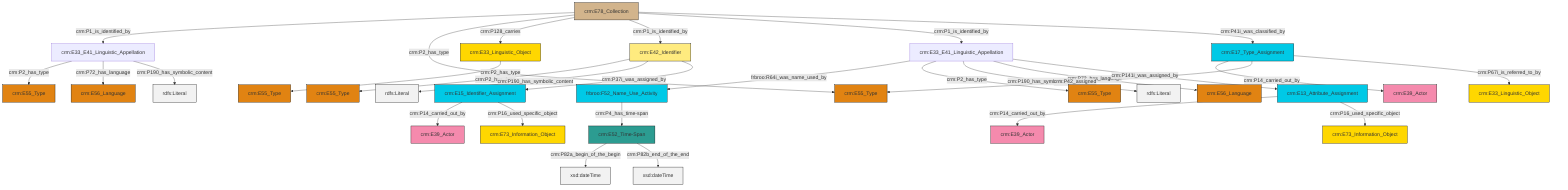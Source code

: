 graph TD
classDef Literal fill:#f2f2f2,stroke:#000000;
classDef CRM_Entity fill:#FFFFFF,stroke:#000000;
classDef Temporal_Entity fill:#00C9E6, stroke:#000000;
classDef Type fill:#E18312, stroke:#000000;
classDef Time-Span fill:#2C9C91, stroke:#000000;
classDef Appellation fill:#FFEB7F, stroke:#000000;
classDef Place fill:#008836, stroke:#000000;
classDef Persistent_Item fill:#B266B2, stroke:#000000;
classDef Conceptual_Object fill:#FFD700, stroke:#000000;
classDef Physical_Thing fill:#D2B48C, stroke:#000000;
classDef Actor fill:#f58aad, stroke:#000000;
classDef PC_Classes fill:#4ce600, stroke:#000000;
classDef Multi fill:#cccccc,stroke:#000000;

4["crm:E33_E41_Linguistic_Appellation"]:::Default -->|frbroo:R64i_was_name_used_by| 5["frbroo:F52_Name_Use_Activity"]:::Temporal_Entity
10["crm:E33_E41_Linguistic_Appellation"]:::Default -->|crm:P2_has_type| 11["crm:E55_Type"]:::Type
5["frbroo:F52_Name_Use_Activity"]:::Temporal_Entity -->|crm:P4_has_time-span| 14["crm:E52_Time-Span"]:::Time-Span
15["crm:E42_Identifier"]:::Appellation -->|crm:P2_has_type| 12["crm:E55_Type"]:::Type
15["crm:E42_Identifier"]:::Appellation -->|crm:P190_has_symbolic_content| 22[rdfs:Literal]:::Literal
10["crm:E33_E41_Linguistic_Appellation"]:::Default -->|crm:P72_has_language| 16["crm:E56_Language"]:::Type
23["crm:E78_Collection"]:::Physical_Thing -->|crm:P1_is_identified_by| 10["crm:E33_E41_Linguistic_Appellation"]:::Default
6["crm:E33_Linguistic_Object"]:::Conceptual_Object -->|crm:P2_has_type| 26["crm:E55_Type"]:::Type
20["crm:E15_Identifier_Assignment"]:::Temporal_Entity -->|crm:P14_carried_out_by| 30["crm:E39_Actor"]:::Actor
23["crm:E78_Collection"]:::Physical_Thing -->|crm:P2_has_type| 31["crm:E55_Type"]:::Type
14["crm:E52_Time-Span"]:::Time-Span -->|crm:P82a_begin_of_the_begin| 36[xsd:dateTime]:::Literal
2["crm:E13_Attribute_Assignment"]:::Temporal_Entity -->|crm:P14_carried_out_by| 37["crm:E39_Actor"]:::Actor
4["crm:E33_E41_Linguistic_Appellation"]:::Default -->|crm:P2_has_type| 27["crm:E55_Type"]:::Type
23["crm:E78_Collection"]:::Physical_Thing -->|crm:P128_carries| 6["crm:E33_Linguistic_Object"]:::Conceptual_Object
14["crm:E52_Time-Span"]:::Time-Span -->|crm:P82b_end_of_the_end| 40[xsd:dateTime]:::Literal
4["crm:E33_E41_Linguistic_Appellation"]:::Default -->|crm:P190_has_symbolic_content| 42[rdfs:Literal]:::Literal
4["crm:E33_E41_Linguistic_Appellation"]:::Default -->|crm:P72_has_language| 32["crm:E56_Language"]:::Type
23["crm:E78_Collection"]:::Physical_Thing -->|crm:P1_is_identified_by| 15["crm:E42_Identifier"]:::Appellation
20["crm:E15_Identifier_Assignment"]:::Temporal_Entity -->|crm:P16_used_specific_object| 45["crm:E73_Information_Object"]:::Conceptual_Object
18["crm:E17_Type_Assignment"]:::Temporal_Entity -->|crm:P14_carried_out_by| 8["crm:E39_Actor"]:::Actor
23["crm:E78_Collection"]:::Physical_Thing -->|crm:P1_is_identified_by| 4["crm:E33_E41_Linguistic_Appellation"]:::Default
18["crm:E17_Type_Assignment"]:::Temporal_Entity -->|crm:P42_assigned| 31["crm:E55_Type"]:::Type
23["crm:E78_Collection"]:::Physical_Thing -->|crm:P41i_was_classified_by| 18["crm:E17_Type_Assignment"]:::Temporal_Entity
2["crm:E13_Attribute_Assignment"]:::Temporal_Entity -->|crm:P16_used_specific_object| 0["crm:E73_Information_Object"]:::Conceptual_Object
4["crm:E33_E41_Linguistic_Appellation"]:::Default -->|crm:P141i_was_assigned_by| 2["crm:E13_Attribute_Assignment"]:::Temporal_Entity
15["crm:E42_Identifier"]:::Appellation -->|crm:P37i_was_assigned_by| 20["crm:E15_Identifier_Assignment"]:::Temporal_Entity
10["crm:E33_E41_Linguistic_Appellation"]:::Default -->|crm:P190_has_symbolic_content| 50[rdfs:Literal]:::Literal
18["crm:E17_Type_Assignment"]:::Temporal_Entity -->|crm:P67i_is_referred_to_by| 24["crm:E33_Linguistic_Object"]:::Conceptual_Object
